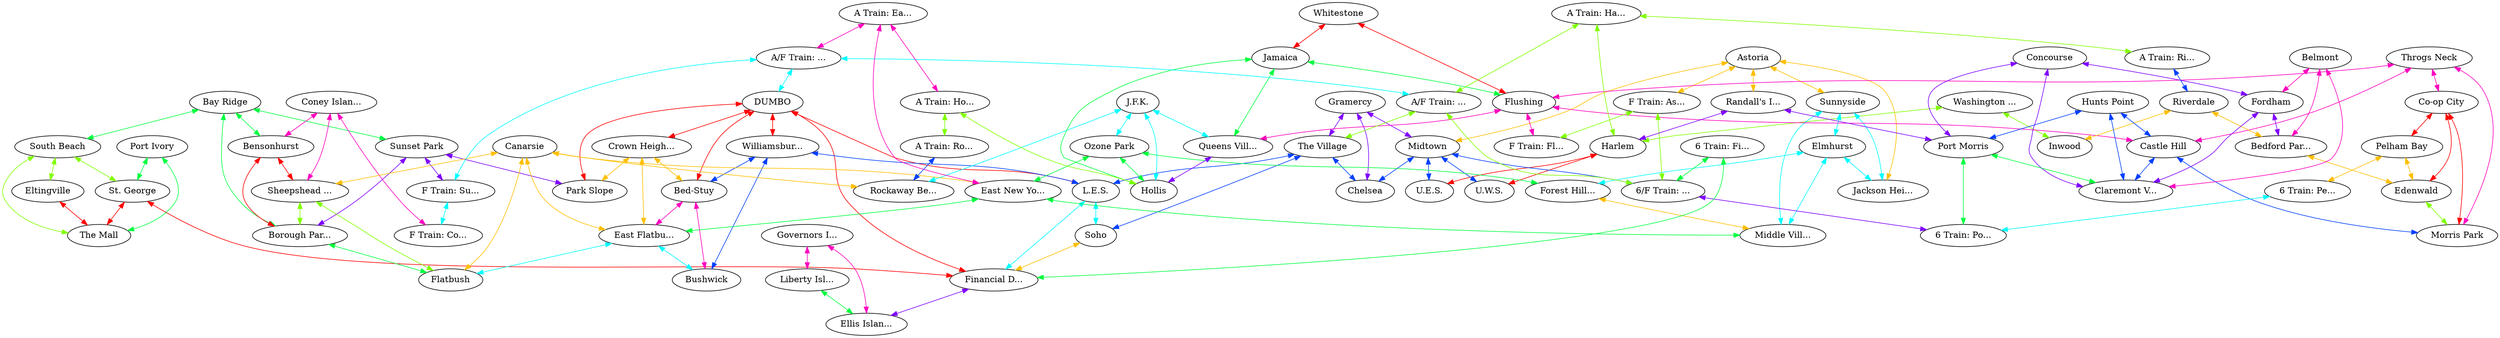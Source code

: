 graph x {
"Inwood" [pos="5.09722222222222,-1.22222222222222",label="Inwood"]
"Washington Heights" [pos="4.41666666666667,-1.83333333333333",label="Washington ..."]
"Harlem" [pos="4.55555555555556,-2.77777777777778",label="Harlem"]
"U.W.S." [pos="3.63888888888889,-2.94444444444444",label="U.W.S."]
"U.E.S." [pos="4.26388888888889,-3.41666666666667",label="U.E.S."]
"Midtown" [pos="3.43055555555556,-3.26388888888889",label="Midtown"]
"Chelsea" [pos="3.16666666666667,-3.86111111111111",label="Chelsea"]
"Gramercy" [pos="3.59722222222222,-3.94444444444444",label="Gramercy"]
"The Village" [pos="2.47222222222222,-3.91666666666667",label="The Village"]
"Soho" [pos="2.84722222222222,-4.625",label="Soho"]
"L.E.S." [pos="3.30555555555556,-4.97222222222222",label="L.E.S."]
"Financial District" [pos="2.23611111111111,-5.31944444444444",label="Financial D..."]
"St. George" [pos="1.5,-6.93055555555556",label="St. George"]
"Port Ivory" [pos="0.763888888888889,-6.88888888888889",label="Port Ivory"]
"The Mall" [pos="0.527777777777778,-7.51388888888889",label="The Mall"]
"Eltingville" [pos="0.416666666666667,-8.26388888888889",label="Eltingville"]
"South Beach" [pos="1.33333333333333,-7.68055555555556",label="South Beach"]
"Bay Ridge" [pos="2.72222222222222,-7.56944444444444",label="Bay Ridge"]
"Sunset Park" [pos="3.125,-6.70833333333333",label="Sunset Park"]
"Borough Park" [pos="3.72222222222222,-7.36111111111111",label="Borough Par..."]
"Flatbush" [pos="4.13888888888889,-7.18055555555556",label="Flatbush"]
"Sheepshead Bay" [pos="4.40277777777778,-7.77777777777778",label="Sheepshead ..."]
"Coney Island" [pos="3.20833333333333,-8.375",label="Coney Islan..."]
"Bensonhurst" [pos="3.33333333333333,-7.56944444444444",label="Bensonhurst"]
"Park Slope" [pos="3.63888888888889,-6.23611111111111",label="Park Slope"]
"DUMBO" [pos="3.70833333333333,-5.70833333333333",label="DUMBO"]
"Williamsburg" [pos="4.09722222222222,-5.05555555555556",label="Williamsbur..."]
"Bushwick" [pos="4.93055555555556,-5.72222222222222",label="Bushwick"]
"Bed-Stuy" [pos="4.125,-5.59722222222222",label="Bed-Stuy"]
"Crown Heights" [pos="4.13888888888889,-6.06944444444444",label="Crown Heigh..."]
"East Flatbush" [pos="4.90277777777778,-6.27777777777778",label="East Flatbu..."]
"East New York" [pos="5.65277777777778,-6.625",label="East New Yo..."]
"Canarsie" [pos="5.04166666666667,-7.26388888888889",label="Canarsie"]
"Middle Village" [pos="5.375,-5.52777777777778",label="Middle Vill..."]
"Forest Hills" [pos="6.13888888888889,-5.19444444444444",label="Forest Hill..."]
"Elmhurst" [pos="5.86111111111111,-4.66666666666667",label="Elmhurst"]
"Jackson Heights" [pos="5.76388888888889,-4.29166666666667",label="Jackson Hei..."]
"Astoria" [pos="5.05555555555556,-4.02777777777778",label="Astoria"]
"Sunnyside" [pos="4.77777777777778,-4.84722222222222",label="Sunnyside"]
"Ozone Park" [pos="6.40277777777778,-5.66666666666667",label="Ozone Park"]
"J.F.K." [pos="7.44444444444444,-6.125",label="J.F.K."]
"Rockaway Beach" [pos="7.83333333333333,-7.40277777777778",label="Rockaway Be..."]
"Queens Village" [pos="7.88888888888889,-5.375",label="Queens Vill..."]
"Hollis" [pos="7.26388888888889,-5.26388888888889",label="Hollis"]
"Jamaica" [pos="6.88888888888889,-4.88888888888889",label="Jamaica"]
"Flushing" [pos="7.125,-4.26388888888889",label="Flushing"]
"Whitestone" [pos="6.47222222222222,-4.11111111111111",label="Whitestone"]
"Pelham Bay" [pos="7.98611111111111,-0.75",label="Pelham Bay"]
"Edenwald" [pos="7.20833333333333,-0.902777777777778",label="Edenwald"]
"Co-op City" [pos="7.58333333333333,-1.56944444444444",label="Co-op City"]
"Throgs Neck" [pos="7.5,-2.63888888888889",label="Throgs Neck"]
"Castle Hill" [pos="6.76388888888889,-2.16666666666667",label="Castle Hill"]
"Morris Park" [pos="7.05555555555556,-1.44444444444444",label="Morris Park"]
"Riverdale" [pos="6.18055555555556,-0.486111111111111",label="Riverdale"]
"Bedford Park" [pos="6.5,-1",label="Bedford Par..."]
"Fordham" [pos="5.56944444444444,-1.47222222222222",label="Fordham"]
"Belmont" [pos="6.31944444444444,-1.5",label="Belmont"]
"Concourse" [pos="5.33333333333333,-2.13888888888889",label="Concourse"]
"Claremont Village" [pos="5.83333333333333,-2.16666666666667",label="Claremont V..."]
"Hunts Point" [pos="6.16666666666667,-2.45833333333333",label="Hunts Point"]
"Port Morris" [pos="5.70833333333333,-2.5",label="Port Morris"]
"A Train: Riverdale Station" [pos="5.68055555555556,-0.513888888888889",label="A Train: Ri..."]
"A Train: Harlem Station" [pos="4.15277777777778,-2.40277777777778",label="A Train: Ha..."]
"A/F Train: The Village Station" [pos="3.15277777777778,-4.33333333333333",label="A/F Train: ..."]
"A/F Train: DUMBO Station" [pos="3.29166666666667,-5.70833333333333",label="A/F Train: ..."]
"A Train: East New York Station" [pos="5.65277777777778,-6.02777777777778",label="A Train: Ea..."]
"A Train: Hollis Station" [pos="7.05555555555556,-5.76388888888889",label="A Train: Ho..."]
"A Train: Rockaway Beach Station" [pos="6.875,-7.72222222222222",label="A Train: Ro..."]
"6 Train: Pelham Bay Station" [pos="8,-1.125",label="6 Train: Pe..."]
"6 Train: Port Morris Station" [pos="5.23611111111111,-2.58333333333333",label="6 Train: Po..."]
"6/F Train: Midtown Station" [pos="3.98611111111111,-3.76388888888889",label="6/F Train: ..."]
"6 Train: Financial District Station" [pos="2.69444444444444,-5.36111111111111",label="6 Train: Fi..."]
"F Train: Flushing Station" [pos="7.70833333333333,-4.16666666666667",label="F Train: Fl..."]
"F Train: Astoria Station" [pos="4.63888888888889,-4.06944444444444",label="F Train: As..."]
"F Train: Sunset Park Station" [pos="3.52777777777778,-6.59722222222222",label="F Train: Su..."]
"F Train: Coney Island Station" [pos="3.75,-8.125",label="F Train: Co..."]
"Governors Island" [pos="1.80555555555556,-5.65277777777778",label="Governors I..."]
"Ellis Island" [pos="1.33333333333333,-4.76388888888889",label="Ellis Islan..."]
"Liberty Island" [pos="0.597222222222222,-5.08333333333333",label="Liberty Isl..."]
"Randall's Island" [pos="5.29166666666667,-3.25",label="Randall's I..."]
"Astoria" -- "Randall's Island" [dir="both",color="0.125,1,1"]
"Astoria" -- "F Train: Astoria Station" [dir="both",color="0.125,1,1"]
"Astoria" -- "Midtown" [dir="both",color="0.125,1,1"]
"Astoria" -- "Sunnyside" [dir="both",color="0.125,1,1"]
"Astoria" -- "Jackson Heights" [dir="both",color="0.125,1,1"]
"A Train: Harlem Station" -- "Harlem" [dir="both",color="0.25,1,1"]
"A Train: Harlem Station" -- "A/F Train: The Village Station" [dir="both",color="0.25,1,1"]
"A Train: Harlem Station" -- "A Train: Riverdale Station" [dir="both",color="0.25,1,1"]
"6 Train: Financial District Station" -- "Financial District" [dir="both",color="0.375,1,1"]
"6 Train: Financial District Station" -- "6/F Train: Midtown Station" [dir="both",color="0.375,1,1"]
"J.F.K." -- "Rockaway Beach" [dir="both",color="0.5,1,1"]
"J.F.K." -- "Queens Village" [dir="both",color="0.5,1,1"]
"J.F.K." -- "Ozone Park" [dir="both",color="0.5,1,1"]
"J.F.K." -- "Hollis" [dir="both",color="0.5,1,1"]
"A Train: Riverdale Station" -- "Riverdale" [dir="both",color="0.625,1,1"]
"Concourse" -- "Claremont Village" [dir="both",color="0.75,1,1"]
"Concourse" -- "Fordham" [dir="both",color="0.75,1,1"]
"Concourse" -- "Port Morris" [dir="both",color="0.75,1,1"]
"A Train: East New York Station" -- "East New York" [dir="both",color="0.875,1,1"]
"A Train: East New York Station" -- "A/F Train: DUMBO Station" [dir="both",color="0.875,1,1"]
"A Train: East New York Station" -- "A Train: Hollis Station" [dir="both",color="0.875,1,1"]
"Whitestone" -- "Jamaica" [dir="both",color="1,1,1"]
"Whitestone" -- "Flushing" [dir="both",color="1,1,1"]
"Canarsie" -- "Rockaway Beach" [dir="both",color="0.125,1,1"]
"Canarsie" -- "East New York" [dir="both",color="0.125,1,1"]
"Canarsie" -- "Flatbush" [dir="both",color="0.125,1,1"]
"Canarsie" -- "East Flatbush" [dir="both",color="0.125,1,1"]
"Canarsie" -- "Sheepshead Bay" [dir="both",color="0.125,1,1"]
"Washington Heights" -- "Inwood" [dir="both",color="0.25,1,1"]
"Washington Heights" -- "Harlem" [dir="both",color="0.25,1,1"]
"Ozone Park" -- "East New York" [dir="both",color="0.375,1,1"]
"Ozone Park" -- "Forest Hills" [dir="both",color="0.375,1,1"]
"Ozone Park" -- "Hollis" [dir="both",color="0.375,1,1"]
"A/F Train: DUMBO Station" -- "F Train: Sunset Park Station" [dir="both",color="0.5,1,1"]
"A/F Train: DUMBO Station" -- "DUMBO" [dir="both",color="0.5,1,1"]
"A/F Train: DUMBO Station" -- "A/F Train: The Village Station" [dir="both",color="0.5,1,1"]
"Hunts Point" -- "Claremont Village" [dir="both",color="0.625,1,1"]
"Hunts Point" -- "Port Morris" [dir="both",color="0.625,1,1"]
"Hunts Point" -- "Castle Hill" [dir="both",color="0.625,1,1"]
"Gramercy" -- "Chelsea" [dir="both",color="0.75,1,1"]
"Gramercy" -- "Midtown" [dir="both",color="0.75,1,1"]
"Gramercy" -- "The Village" [dir="both",color="0.75,1,1"]
"Governors Island" -- "Liberty Island" [dir="both",color="0.875,1,1"]
"Governors Island" -- "Ellis Island" [dir="both",color="0.875,1,1"]
"DUMBO" -- "Williamsburg" [dir="both",color="1,1,1"]
"DUMBO" -- "Park Slope" [dir="both",color="1,1,1"]
"DUMBO" -- "L.E.S." [dir="both",color="1,1,1"]
"DUMBO" -- "Crown Heights" [dir="both",color="1,1,1"]
"DUMBO" -- "Financial District" [dir="both",color="1,1,1"]
"DUMBO" -- "Bed-Stuy" [dir="both",color="1,1,1"]
"Riverdale" -- "Bedford Park" [dir="both",color="0.125,1,1"]
"Riverdale" -- "Inwood" [dir="both",color="0.125,1,1"]
"A/F Train: The Village Station" -- "6/F Train: Midtown Station" [dir="both",color="0.25,1,1"]
"A/F Train: The Village Station" -- "The Village" [dir="both",color="0.25,1,1"]
"Bay Ridge" -- "Bensonhurst" [dir="both",color="0.375,1,1"]
"Bay Ridge" -- "Borough Park" [dir="both",color="0.375,1,1"]
"Bay Ridge" -- "Sunset Park" [dir="both",color="0.375,1,1"]
"Bay Ridge" -- "South Beach" [dir="both",color="0.375,1,1"]
"Sunnyside" -- "Middle Village" [dir="both",color="0.5,1,1"]
"Sunnyside" -- "Elmhurst" [dir="both",color="0.5,1,1"]
"Sunnyside" -- "Jackson Heights" [dir="both",color="0.5,1,1"]
"Midtown" -- "Chelsea" [dir="both",color="0.625,1,1"]
"Midtown" -- "U.E.S." [dir="both",color="0.625,1,1"]
"Midtown" -- "U.W.S." [dir="both",color="0.625,1,1"]
"Midtown" -- "6/F Train: Midtown Station" [dir="both",color="0.625,1,1"]
"Sunset Park" -- "F Train: Sunset Park Station" [dir="both",color="0.75,1,1"]
"Sunset Park" -- "Park Slope" [dir="both",color="0.75,1,1"]
"Sunset Park" -- "Borough Park" [dir="both",color="0.75,1,1"]
"Throgs Neck" -- "Co-op City" [dir="both",color="0.875,1,1"]
"Throgs Neck" -- "Castle Hill" [dir="both",color="0.875,1,1"]
"Throgs Neck" -- "Morris Park" [dir="both",color="0.875,1,1"]
"Throgs Neck" -- "Flushing" [dir="both",color="0.875,1,1"]
"Co-op City" -- "Edenwald" [dir="both",color="1,1,1"]
"Co-op City" -- "Pelham Bay" [dir="both",color="1,1,1"]
"Co-op City" -- "Morris Park" [dir="both",color="1,1,1"]
"Pelham Bay" -- "6 Train: Pelham Bay Station" [dir="both",color="0.125,1,1"]
"Pelham Bay" -- "Edenwald" [dir="both",color="0.125,1,1"]
"A Train: Hollis Station" -- "A Train: Rockaway Beach Station" [dir="both",color="0.25,1,1"]
"A Train: Hollis Station" -- "Hollis" [dir="both",color="0.25,1,1"]
"Port Ivory" -- "The Mall" [dir="both",color="0.375,1,1"]
"Port Ivory" -- "St. George" [dir="both",color="0.375,1,1"]
"F Train: Sunset Park Station" -- "F Train: Coney Island Station" [dir="both",color="0.5,1,1"]
"Williamsburg" -- "L.E.S." [dir="both",color="0.625,1,1"]
"Williamsburg" -- "Bed-Stuy" [dir="both",color="0.625,1,1"]
"Williamsburg" -- "Bushwick" [dir="both",color="0.625,1,1"]
"Randall's Island" -- "Port Morris" [dir="both",color="0.75,1,1"]
"Randall's Island" -- "Harlem" [dir="both",color="0.75,1,1"]
"Belmont" -- "Claremont Village" [dir="both",color="0.875,1,1"]
"Belmont" -- "Bedford Park" [dir="both",color="0.875,1,1"]
"Belmont" -- "Fordham" [dir="both",color="0.875,1,1"]
"Harlem" -- "U.E.S." [dir="both",color="1,1,1"]
"Harlem" -- "U.W.S." [dir="both",color="1,1,1"]
"Crown Heights" -- "Park Slope" [dir="both",color="0.125,1,1"]
"Crown Heights" -- "Bed-Stuy" [dir="both",color="0.125,1,1"]
"Crown Heights" -- "East Flatbush" [dir="both",color="0.125,1,1"]
"F Train: Astoria Station" -- "F Train: Flushing Station" [dir="both",color="0.25,1,1"]
"F Train: Astoria Station" -- "6/F Train: Midtown Station" [dir="both",color="0.25,1,1"]
"Jamaica" -- "Queens Village" [dir="both",color="0.375,1,1"]
"Jamaica" -- "Flushing" [dir="both",color="0.375,1,1"]
"Jamaica" -- "Hollis" [dir="both",color="0.375,1,1"]
"Elmhurst" -- "Middle Village" [dir="both",color="0.5,1,1"]
"Elmhurst" -- "Forest Hills" [dir="both",color="0.5,1,1"]
"Elmhurst" -- "Jackson Heights" [dir="both",color="0.5,1,1"]
"The Village" -- "Soho" [dir="both",color="0.625,1,1"]
"The Village" -- "Chelsea" [dir="both",color="0.625,1,1"]
"The Village" -- "L.E.S." [dir="both",color="0.625,1,1"]
"Fordham" -- "Claremont Village" [dir="both",color="0.75,1,1"]
"Fordham" -- "Bedford Park" [dir="both",color="0.75,1,1"]
"Coney Island" -- "Bensonhurst" [dir="both",color="0.875,1,1"]
"Coney Island" -- "F Train: Coney Island Station" [dir="both",color="0.875,1,1"]
"Coney Island" -- "Sheepshead Bay" [dir="both",color="0.875,1,1"]
"Bensonhurst" -- "Borough Park" [dir="both",color="1,1,1"]
"Bensonhurst" -- "Sheepshead Bay" [dir="both",color="1,1,1"]
"South Beach" -- "The Mall" [dir="both",color="0.25,1,1"]
"South Beach" -- "Eltingville" [dir="both",color="0.25,1,1"]
"South Beach" -- "St. George" [dir="both",color="0.25,1,1"]
"Liberty Island" -- "Ellis Island" [dir="both",color="0.375,1,1"]
"6 Train: Pelham Bay Station" -- "6 Train: Port Morris Station" [dir="both",color="0.5,1,1"]
"A Train: Rockaway Beach Station" -- "Rockaway Beach" [dir="both",color="0.625,1,1"]
"6/F Train: Midtown Station" -- "6 Train: Port Morris Station" [dir="both",color="0.75,1,1"]
"Flushing" -- "Queens Village" [dir="both",color="0.875,1,1"]
"Flushing" -- "F Train: Flushing Station" [dir="both",color="0.875,1,1"]
"Flushing" -- "Castle Hill" [dir="both",color="0.875,1,1"]
"St. George" -- "The Mall" [dir="both",color="1,1,1"]
"St. George" -- "Financial District" [dir="both",color="1,1,1"]
"Bedford Park" -- "Edenwald" [dir="both",color="0.125,1,1"]
"Port Morris" -- "Claremont Village" [dir="both",color="0.375,1,1"]
"Port Morris" -- "6 Train: Port Morris Station" [dir="both",color="0.375,1,1"]
"L.E.S." -- "Soho" [dir="both",color="0.5,1,1"]
"L.E.S." -- "Financial District" [dir="both",color="0.5,1,1"]
"Castle Hill" -- "Claremont Village" [dir="both",color="0.625,1,1"]
"Castle Hill" -- "Morris Park" [dir="both",color="0.625,1,1"]
"Queens Village" -- "Hollis" [dir="both",color="0.75,1,1"]
"Bed-Stuy" -- "East Flatbush" [dir="both",color="0.875,1,1"]
"Bed-Stuy" -- "Bushwick" [dir="both",color="0.875,1,1"]
"Eltingville" -- "The Mall" [dir="both",color="1,1,1"]
"Forest Hills" -- "Middle Village" [dir="both",color="0.125,1,1"]
"Sheepshead Bay" -- "Borough Park" [dir="both",color="0.25,1,1"]
"Sheepshead Bay" -- "Flatbush" [dir="both",color="0.25,1,1"]
"East New York" -- "Middle Village" [dir="both",color="0.375,1,1"]
"East New York" -- "East Flatbush" [dir="both",color="0.375,1,1"]
"Soho" -- "Financial District" [dir="both",color="0.125,1,1"]
"Borough Park" -- "Flatbush" [dir="both",color="0.375,1,1"]
"East Flatbush" -- "Flatbush" [dir="both",color="0.5,1,1"]
"East Flatbush" -- "Bushwick" [dir="both",color="0.5,1,1"]
"Edenwald" -- "Morris Park" [dir="both",color="0.25,1,1"]
"Financial District" -- "Ellis Island" [dir="both",color="0.75,1,1"]
}
